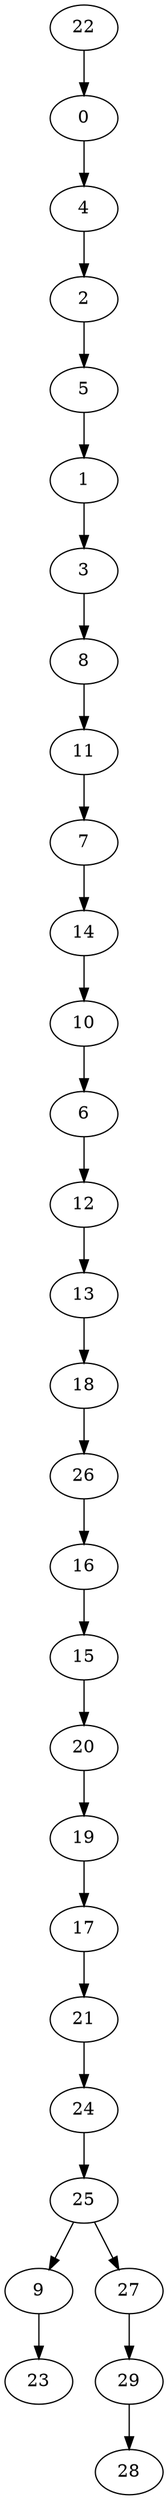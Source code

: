 digraph my_graph {
22 [label=22]
0 [label=0]
4 [label=4]
2 [label=2]
5 [label=5]
1 [label=1]
3 [label=3]
8 [label=8]
11 [label=11]
7 [label=7]
14 [label=14]
10 [label=10]
6 [label=6]
12 [label=12]
13 [label=13]
18 [label=18]
26 [label=26]
16 [label=16]
15 [label=15]
20 [label=20]
19 [label=19]
17 [label=17]
21 [label=21]
24 [label=24]
25 [label=25]
9 [label=9]
23 [label=23]
27 [label=27]
29 [label=29]
28 [label=28]
22->0
0->4
4->2
2->5
5->1
1->3
3->8
8->11
11->7
7->14
14->10
10->6
6->12
12->13
13->18
18->26
26->16
16->15
15->20
20->19
19->17
17->21
21->24
24->25
25->9
9->23
25->27
27->29
29->28
}